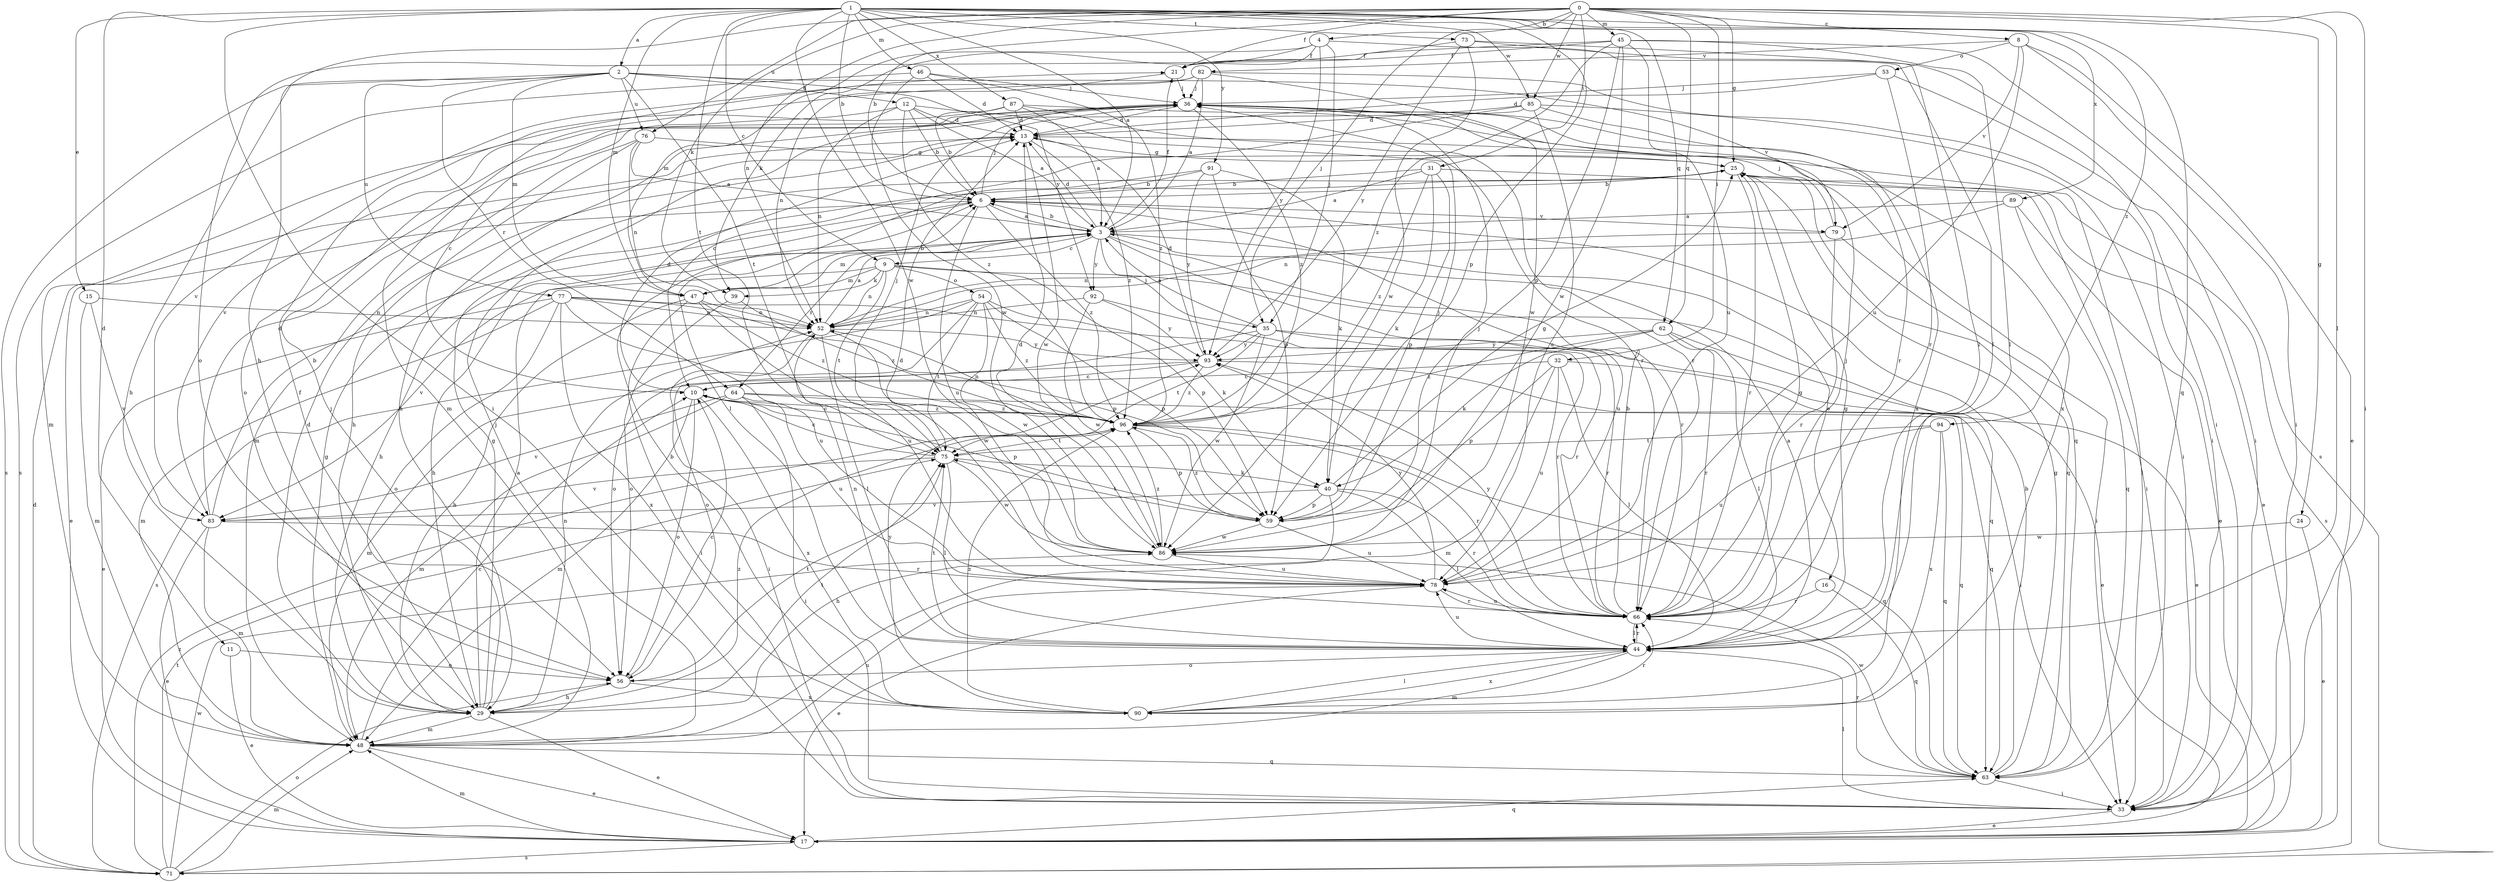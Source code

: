 strict digraph  {
0;
1;
2;
3;
4;
6;
8;
9;
10;
11;
12;
13;
15;
16;
17;
21;
24;
25;
29;
31;
32;
33;
35;
36;
39;
40;
44;
45;
46;
47;
48;
52;
53;
54;
56;
59;
62;
63;
64;
66;
71;
73;
75;
76;
77;
78;
79;
82;
83;
85;
86;
87;
89;
90;
91;
92;
93;
94;
96;
0 -> 4  [label=b];
0 -> 6  [label=b];
0 -> 8  [label=c];
0 -> 21  [label=f];
0 -> 24  [label=g];
0 -> 25  [label=g];
0 -> 29  [label=h];
0 -> 31  [label=i];
0 -> 32  [label=i];
0 -> 33  [label=i];
0 -> 35  [label=j];
0 -> 39  [label=k];
0 -> 44  [label=l];
0 -> 45  [label=m];
0 -> 52  [label=n];
0 -> 62  [label=q];
0 -> 76  [label=u];
0 -> 85  [label=w];
1 -> 2  [label=a];
1 -> 3  [label=a];
1 -> 6  [label=b];
1 -> 9  [label=c];
1 -> 11  [label=d];
1 -> 15  [label=e];
1 -> 33  [label=i];
1 -> 46  [label=m];
1 -> 47  [label=m];
1 -> 59  [label=p];
1 -> 62  [label=q];
1 -> 63  [label=q];
1 -> 73  [label=t];
1 -> 75  [label=t];
1 -> 85  [label=w];
1 -> 86  [label=w];
1 -> 87  [label=x];
1 -> 89  [label=x];
1 -> 91  [label=y];
1 -> 94  [label=z];
2 -> 12  [label=d];
2 -> 29  [label=h];
2 -> 47  [label=m];
2 -> 64  [label=r];
2 -> 71  [label=s];
2 -> 75  [label=t];
2 -> 76  [label=u];
2 -> 77  [label=u];
2 -> 79  [label=v];
2 -> 92  [label=y];
3 -> 6  [label=b];
3 -> 9  [label=c];
3 -> 13  [label=d];
3 -> 16  [label=e];
3 -> 21  [label=f];
3 -> 29  [label=h];
3 -> 35  [label=j];
3 -> 47  [label=m];
3 -> 64  [label=r];
3 -> 66  [label=r];
3 -> 78  [label=u];
3 -> 92  [label=y];
4 -> 21  [label=f];
4 -> 35  [label=j];
4 -> 39  [label=k];
4 -> 44  [label=l];
4 -> 47  [label=m];
4 -> 93  [label=y];
6 -> 3  [label=a];
6 -> 17  [label=e];
6 -> 29  [label=h];
6 -> 36  [label=j];
6 -> 78  [label=u];
6 -> 79  [label=v];
6 -> 96  [label=z];
8 -> 17  [label=e];
8 -> 33  [label=i];
8 -> 53  [label=o];
8 -> 78  [label=u];
8 -> 79  [label=v];
8 -> 82  [label=v];
9 -> 39  [label=k];
9 -> 47  [label=m];
9 -> 52  [label=n];
9 -> 54  [label=o];
9 -> 59  [label=p];
9 -> 63  [label=q];
9 -> 75  [label=t];
9 -> 83  [label=v];
10 -> 13  [label=d];
10 -> 48  [label=m];
10 -> 56  [label=o];
10 -> 59  [label=p];
10 -> 90  [label=x];
10 -> 96  [label=z];
11 -> 17  [label=e];
11 -> 56  [label=o];
12 -> 3  [label=a];
12 -> 6  [label=b];
12 -> 10  [label=c];
12 -> 13  [label=d];
12 -> 52  [label=n];
12 -> 66  [label=r];
12 -> 96  [label=z];
13 -> 25  [label=g];
13 -> 33  [label=i];
13 -> 86  [label=w];
13 -> 96  [label=z];
15 -> 48  [label=m];
15 -> 52  [label=n];
15 -> 83  [label=v];
16 -> 63  [label=q];
16 -> 66  [label=r];
17 -> 48  [label=m];
17 -> 63  [label=q];
17 -> 71  [label=s];
21 -> 36  [label=j];
21 -> 52  [label=n];
24 -> 17  [label=e];
24 -> 86  [label=w];
25 -> 6  [label=b];
25 -> 17  [label=e];
25 -> 63  [label=q];
25 -> 66  [label=r];
25 -> 71  [label=s];
29 -> 3  [label=a];
29 -> 13  [label=d];
29 -> 17  [label=e];
29 -> 21  [label=f];
29 -> 25  [label=g];
29 -> 36  [label=j];
29 -> 48  [label=m];
29 -> 52  [label=n];
29 -> 75  [label=t];
29 -> 96  [label=z];
31 -> 3  [label=a];
31 -> 6  [label=b];
31 -> 33  [label=i];
31 -> 40  [label=k];
31 -> 59  [label=p];
31 -> 96  [label=z];
32 -> 10  [label=c];
32 -> 44  [label=l];
32 -> 48  [label=m];
32 -> 59  [label=p];
32 -> 63  [label=q];
32 -> 78  [label=u];
33 -> 17  [label=e];
33 -> 44  [label=l];
35 -> 3  [label=a];
35 -> 17  [label=e];
35 -> 56  [label=o];
35 -> 66  [label=r];
35 -> 75  [label=t];
35 -> 86  [label=w];
35 -> 93  [label=y];
36 -> 13  [label=d];
36 -> 29  [label=h];
36 -> 66  [label=r];
36 -> 83  [label=v];
36 -> 90  [label=x];
36 -> 96  [label=z];
39 -> 56  [label=o];
39 -> 96  [label=z];
40 -> 25  [label=g];
40 -> 29  [label=h];
40 -> 44  [label=l];
40 -> 59  [label=p];
40 -> 66  [label=r];
40 -> 83  [label=v];
44 -> 3  [label=a];
44 -> 25  [label=g];
44 -> 48  [label=m];
44 -> 52  [label=n];
44 -> 56  [label=o];
44 -> 66  [label=r];
44 -> 75  [label=t];
44 -> 78  [label=u];
44 -> 90  [label=x];
45 -> 21  [label=f];
45 -> 44  [label=l];
45 -> 56  [label=o];
45 -> 59  [label=p];
45 -> 71  [label=s];
45 -> 78  [label=u];
45 -> 86  [label=w];
45 -> 96  [label=z];
46 -> 13  [label=d];
46 -> 36  [label=j];
46 -> 71  [label=s];
46 -> 86  [label=w];
46 -> 96  [label=z];
47 -> 6  [label=b];
47 -> 29  [label=h];
47 -> 33  [label=i];
47 -> 52  [label=n];
47 -> 78  [label=u];
47 -> 96  [label=z];
48 -> 10  [label=c];
48 -> 17  [label=e];
48 -> 25  [label=g];
48 -> 36  [label=j];
48 -> 63  [label=q];
48 -> 78  [label=u];
52 -> 3  [label=a];
52 -> 33  [label=i];
52 -> 44  [label=l];
52 -> 86  [label=w];
52 -> 93  [label=y];
53 -> 13  [label=d];
53 -> 33  [label=i];
53 -> 36  [label=j];
53 -> 66  [label=r];
54 -> 40  [label=k];
54 -> 52  [label=n];
54 -> 56  [label=o];
54 -> 59  [label=p];
54 -> 71  [label=s];
54 -> 75  [label=t];
54 -> 86  [label=w];
54 -> 96  [label=z];
56 -> 10  [label=c];
56 -> 29  [label=h];
56 -> 75  [label=t];
56 -> 90  [label=x];
59 -> 36  [label=j];
59 -> 75  [label=t];
59 -> 78  [label=u];
59 -> 86  [label=w];
59 -> 96  [label=z];
62 -> 17  [label=e];
62 -> 40  [label=k];
62 -> 44  [label=l];
62 -> 66  [label=r];
62 -> 93  [label=y];
62 -> 96  [label=z];
63 -> 6  [label=b];
63 -> 25  [label=g];
63 -> 33  [label=i];
63 -> 66  [label=r];
63 -> 86  [label=w];
64 -> 33  [label=i];
64 -> 48  [label=m];
64 -> 63  [label=q];
64 -> 78  [label=u];
64 -> 83  [label=v];
64 -> 96  [label=z];
66 -> 6  [label=b];
66 -> 25  [label=g];
66 -> 36  [label=j];
66 -> 44  [label=l];
66 -> 78  [label=u];
66 -> 93  [label=y];
71 -> 13  [label=d];
71 -> 48  [label=m];
71 -> 56  [label=o];
71 -> 75  [label=t];
71 -> 86  [label=w];
71 -> 96  [label=z];
73 -> 21  [label=f];
73 -> 33  [label=i];
73 -> 44  [label=l];
73 -> 86  [label=w];
73 -> 93  [label=y];
75 -> 10  [label=c];
75 -> 36  [label=j];
75 -> 40  [label=k];
75 -> 44  [label=l];
75 -> 83  [label=v];
75 -> 86  [label=w];
76 -> 3  [label=a];
76 -> 25  [label=g];
76 -> 29  [label=h];
76 -> 48  [label=m];
76 -> 52  [label=n];
77 -> 17  [label=e];
77 -> 48  [label=m];
77 -> 52  [label=n];
77 -> 56  [label=o];
77 -> 59  [label=p];
77 -> 66  [label=r];
77 -> 78  [label=u];
77 -> 90  [label=x];
78 -> 13  [label=d];
78 -> 17  [label=e];
78 -> 66  [label=r];
78 -> 93  [label=y];
79 -> 33  [label=i];
79 -> 36  [label=j];
79 -> 52  [label=n];
79 -> 66  [label=r];
82 -> 3  [label=a];
82 -> 33  [label=i];
82 -> 36  [label=j];
82 -> 48  [label=m];
82 -> 83  [label=v];
82 -> 86  [label=w];
83 -> 6  [label=b];
83 -> 13  [label=d];
83 -> 17  [label=e];
83 -> 48  [label=m];
83 -> 66  [label=r];
85 -> 10  [label=c];
85 -> 13  [label=d];
85 -> 33  [label=i];
85 -> 56  [label=o];
85 -> 78  [label=u];
85 -> 90  [label=x];
86 -> 13  [label=d];
86 -> 36  [label=j];
86 -> 78  [label=u];
86 -> 96  [label=z];
87 -> 3  [label=a];
87 -> 6  [label=b];
87 -> 13  [label=d];
87 -> 48  [label=m];
87 -> 63  [label=q];
87 -> 66  [label=r];
89 -> 3  [label=a];
89 -> 17  [label=e];
89 -> 52  [label=n];
89 -> 63  [label=q];
90 -> 6  [label=b];
90 -> 44  [label=l];
90 -> 66  [label=r];
90 -> 93  [label=y];
90 -> 96  [label=z];
91 -> 6  [label=b];
91 -> 40  [label=k];
91 -> 44  [label=l];
91 -> 59  [label=p];
91 -> 93  [label=y];
92 -> 52  [label=n];
92 -> 66  [label=r];
92 -> 86  [label=w];
92 -> 93  [label=y];
93 -> 10  [label=c];
93 -> 13  [label=d];
93 -> 33  [label=i];
93 -> 48  [label=m];
93 -> 96  [label=z];
94 -> 63  [label=q];
94 -> 75  [label=t];
94 -> 78  [label=u];
94 -> 90  [label=x];
96 -> 10  [label=c];
96 -> 52  [label=n];
96 -> 59  [label=p];
96 -> 63  [label=q];
96 -> 66  [label=r];
96 -> 75  [label=t];
}
